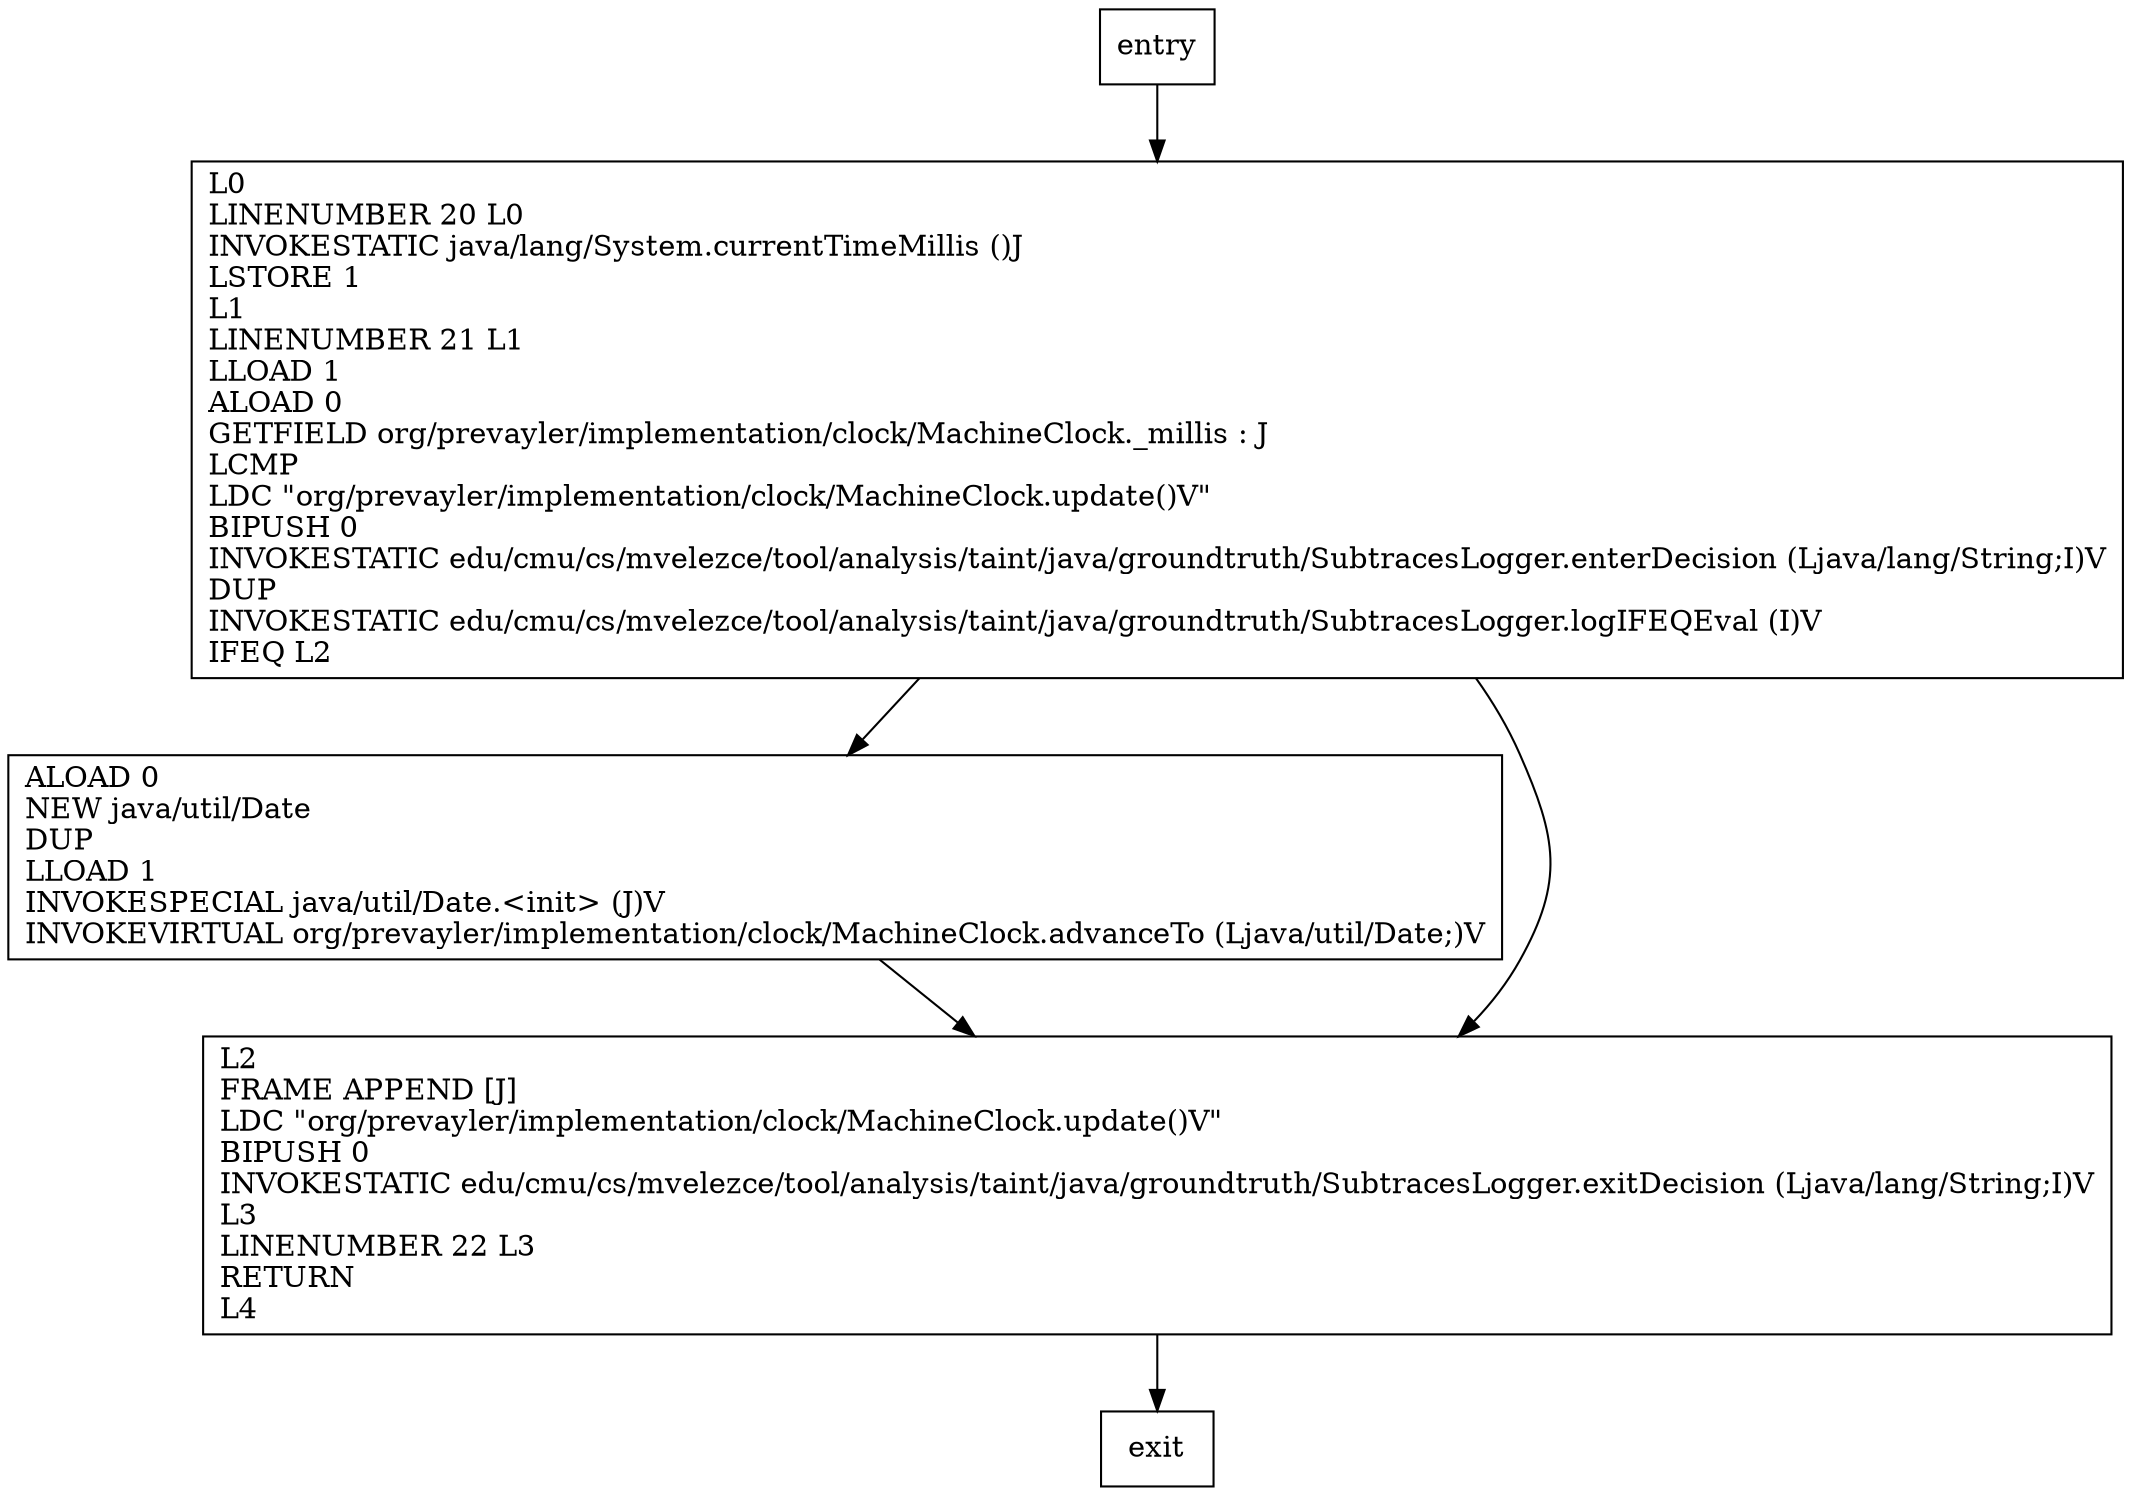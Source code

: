 digraph update {
node [shape=record];
544966217 [label="ALOAD 0\lNEW java/util/Date\lDUP\lLLOAD 1\lINVOKESPECIAL java/util/Date.\<init\> (J)V\lINVOKEVIRTUAL org/prevayler/implementation/clock/MachineClock.advanceTo (Ljava/util/Date;)V\l"];
1157943921 [label="L2\lFRAME APPEND [J]\lLDC \"org/prevayler/implementation/clock/MachineClock.update()V\"\lBIPUSH 0\lINVOKESTATIC edu/cmu/cs/mvelezce/tool/analysis/taint/java/groundtruth/SubtracesLogger.exitDecision (Ljava/lang/String;I)V\lL3\lLINENUMBER 22 L3\lRETURN\lL4\l"];
379124840 [label="L0\lLINENUMBER 20 L0\lINVOKESTATIC java/lang/System.currentTimeMillis ()J\lLSTORE 1\lL1\lLINENUMBER 21 L1\lLLOAD 1\lALOAD 0\lGETFIELD org/prevayler/implementation/clock/MachineClock._millis : J\lLCMP\lLDC \"org/prevayler/implementation/clock/MachineClock.update()V\"\lBIPUSH 0\lINVOKESTATIC edu/cmu/cs/mvelezce/tool/analysis/taint/java/groundtruth/SubtracesLogger.enterDecision (Ljava/lang/String;I)V\lDUP\lINVOKESTATIC edu/cmu/cs/mvelezce/tool/analysis/taint/java/groundtruth/SubtracesLogger.logIFEQEval (I)V\lIFEQ L2\l"];
entry;
exit;
entry -> 379124840;
544966217 -> 1157943921;
1157943921 -> exit;
379124840 -> 544966217;
379124840 -> 1157943921;
}
